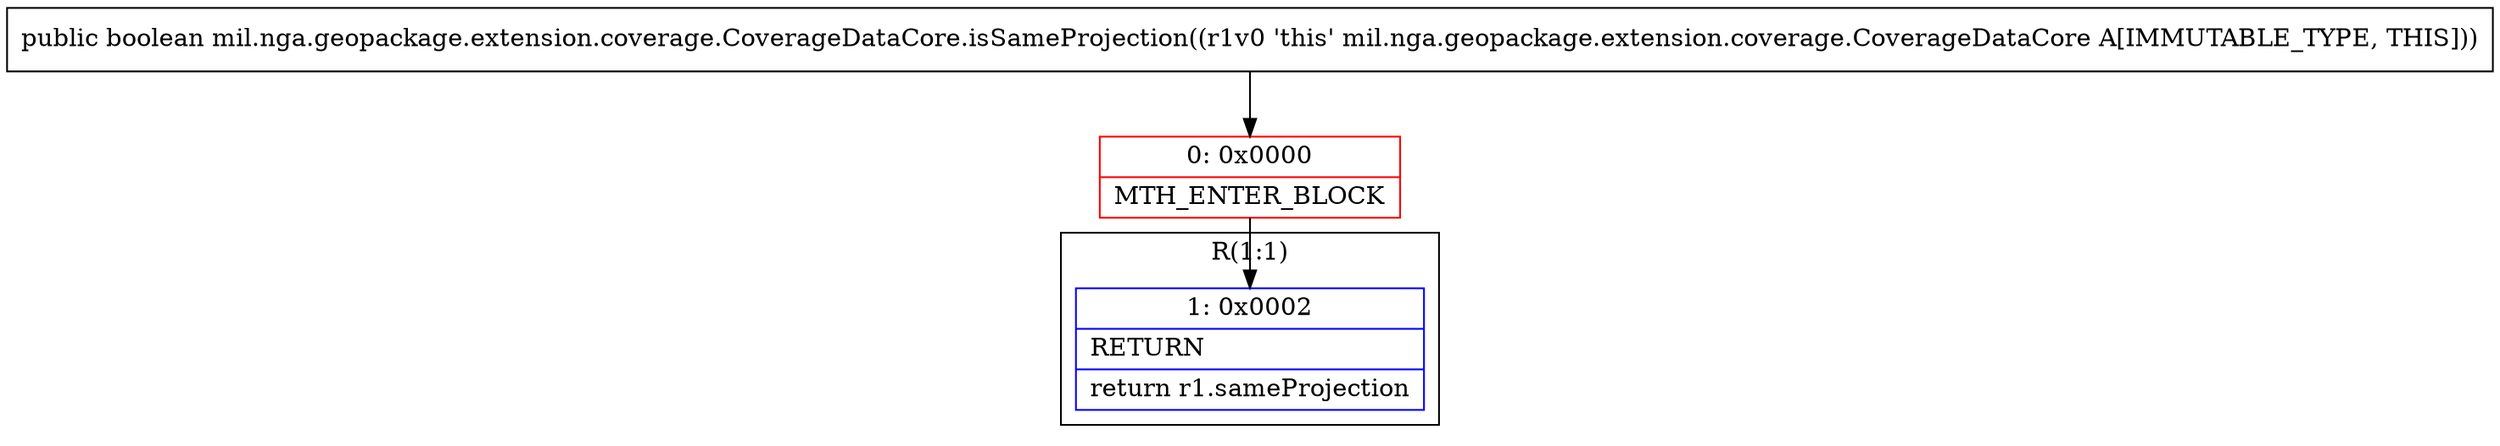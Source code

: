 digraph "CFG formil.nga.geopackage.extension.coverage.CoverageDataCore.isSameProjection()Z" {
subgraph cluster_Region_145213544 {
label = "R(1:1)";
node [shape=record,color=blue];
Node_1 [shape=record,label="{1\:\ 0x0002|RETURN\l|return r1.sameProjection\l}"];
}
Node_0 [shape=record,color=red,label="{0\:\ 0x0000|MTH_ENTER_BLOCK\l}"];
MethodNode[shape=record,label="{public boolean mil.nga.geopackage.extension.coverage.CoverageDataCore.isSameProjection((r1v0 'this' mil.nga.geopackage.extension.coverage.CoverageDataCore A[IMMUTABLE_TYPE, THIS])) }"];
MethodNode -> Node_0;
Node_0 -> Node_1;
}

